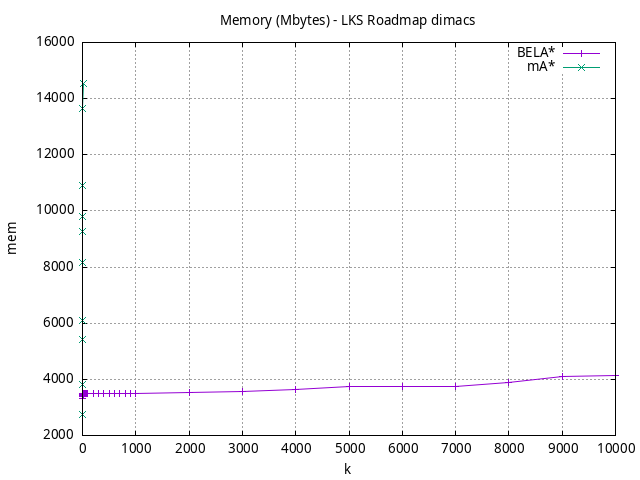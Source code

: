 #!/usr/bin/gnuplot
# -*- coding: utf-8 -*-
#
# results/roadmap/dimacs/LKS/USA-road-d.LKS.heuristic.mem.gnuplot
#
# Started on 01/09/2024 14:38:38
# Author: Carlos Linares López
set grid
set xlabel "k"
set ylabel "mem"

set title "Memory (Mbytes) - LKS Roadmap dimacs"

set terminal png enhanced font "Ariel,10"
set output 'USA-road-d.LKS.heuristic.mem.png'

plot "-" title "BELA*"      with linesp, "-" title "mA*"      with linesp

	1 3321.55
	2 3387.72
	3 3412.86
	4 3442.2
	5 3446.2
	6 3450.2
	7 3463.48
	8 3493.4
	9 3493.4
	10 3490.72
	20 3476.22
	30 3513.4
	40 3513.4
	50 3513.4
	60 3513.4
	70 3513.4
	80 3505.02
	90 3492.66
	100 3503.32
	200 3488.38
	300 3490.02
	400 3493.05
	500 3500.89
	600 3500.61
	700 3504.81
	800 3508.42
	900 3512.85
	1000 3508.25
	2000 3536.16
	3000 3566.0
	4000 3656.17
	5000 3740.65
	6000 3745.45
	7000 3753.37
	8000 3898.62
	9000 4096.11
	10000 4122.28
end
	1 2751.07
	2 3808.43
	3 5408.76
	4 6079.42
	5 8150.44
	6 9272.32
	7 9798.2
	8 10911.98
	9 13665.02
	10 14538.73
end
